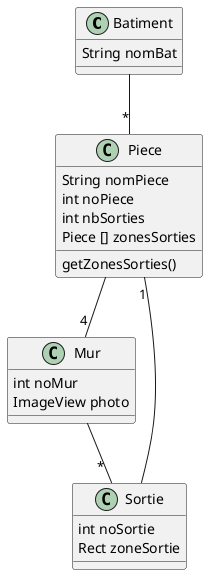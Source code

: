 @startuml
'https://plantuml.com/class-diagram
class Batiment{
String nomBat
}

class Piece {
String nomPiece
int noPiece
int nbSorties
Piece [] zonesSorties
getZonesSorties()
}
class Sortie{
int noSortie
Rect zoneSortie
}

class Mur {
int noMur
ImageView photo
}
'class MainActivity{
'Button Construction
'Button Simulation
'onCreate()
'}

Batiment--"*"Piece
Piece--"4"Mur
Sortie -- "1" Piece
Mur--"                  *"Sortie

@enduml